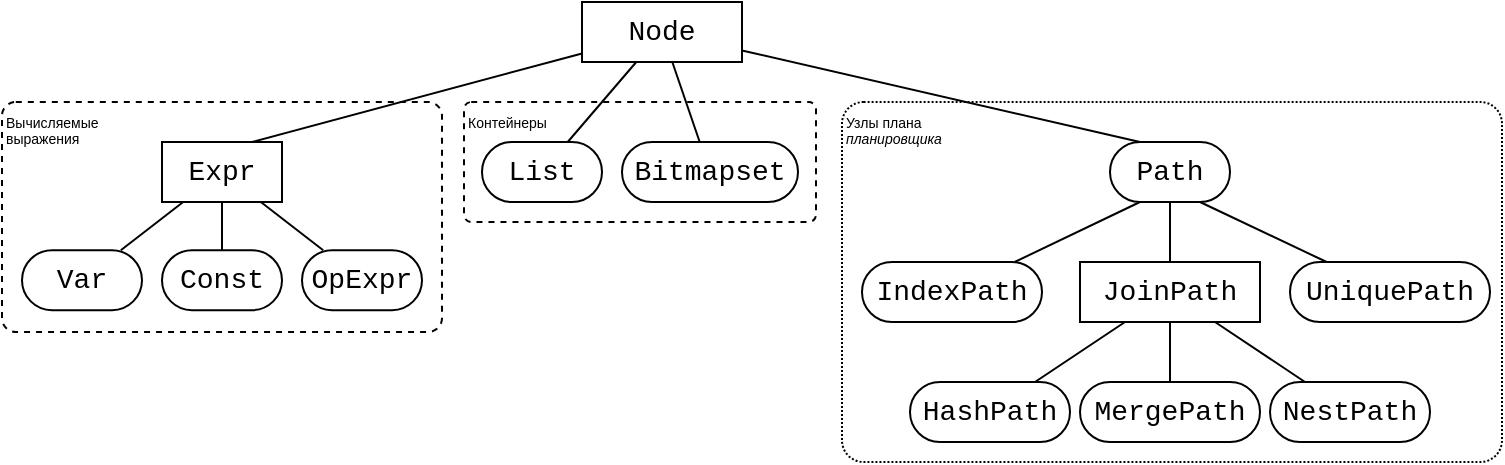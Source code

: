 <mxfile version="24.7.5">
  <diagram name="Страница — 1" id="5k1299rLq7RPXeqYmdn-">
    <mxGraphModel dx="980" dy="406" grid="1" gridSize="10" guides="1" tooltips="1" connect="1" arrows="1" fold="1" page="1" pageScale="1" pageWidth="827" pageHeight="1169" math="0" shadow="0">
      <root>
        <mxCell id="0" />
        <mxCell id="1" parent="0" />
        <mxCell id="W_Nbc-S-ifUgedUa4fpR-33" style="rounded=0;orthogonalLoop=1;jettySize=auto;html=1;endArrow=none;endFill=0;entryX=0.25;entryY=0;entryDx=0;entryDy=0;" parent="1" source="W_Nbc-S-ifUgedUa4fpR-7" target="W_Nbc-S-ifUgedUa4fpR-25" edge="1">
          <mxGeometry relative="1" as="geometry" />
        </mxCell>
        <mxCell id="W_Nbc-S-ifUgedUa4fpR-7" value="Node" style="text;html=1;align=center;verticalAlign=middle;whiteSpace=wrap;rounded=0;fontFamily=Courier New;fontSize=14;strokeColor=default;arcSize=0;" parent="1" vertex="1">
          <mxGeometry x="340" y="420" width="80" height="30" as="geometry" />
        </mxCell>
        <mxCell id="W_Nbc-S-ifUgedUa4fpR-8" value="List" style="text;html=1;align=center;verticalAlign=middle;whiteSpace=wrap;rounded=1;fontFamily=Courier New;fontSize=14;strokeColor=default;arcSize=50;" parent="1" vertex="1">
          <mxGeometry x="290" y="490" width="60" height="30" as="geometry" />
        </mxCell>
        <mxCell id="W_Nbc-S-ifUgedUa4fpR-9" value="Bitmapset" style="text;html=1;align=center;verticalAlign=middle;whiteSpace=wrap;rounded=1;fontFamily=Courier New;fontSize=14;strokeColor=default;arcSize=50;" parent="1" vertex="1">
          <mxGeometry x="360" y="490" width="88" height="30" as="geometry" />
        </mxCell>
        <mxCell id="W_Nbc-S-ifUgedUa4fpR-30" style="rounded=0;orthogonalLoop=1;jettySize=auto;html=1;endArrow=none;endFill=0;" parent="1" source="W_Nbc-S-ifUgedUa4fpR-11" target="W_Nbc-S-ifUgedUa4fpR-12" edge="1">
          <mxGeometry relative="1" as="geometry" />
        </mxCell>
        <mxCell id="W_Nbc-S-ifUgedUa4fpR-31" style="rounded=0;orthogonalLoop=1;jettySize=auto;html=1;endArrow=none;endFill=0;" parent="1" source="W_Nbc-S-ifUgedUa4fpR-11" target="W_Nbc-S-ifUgedUa4fpR-13" edge="1">
          <mxGeometry relative="1" as="geometry" />
        </mxCell>
        <mxCell id="W_Nbc-S-ifUgedUa4fpR-32" style="rounded=0;orthogonalLoop=1;jettySize=auto;html=1;endArrow=none;endFill=0;" parent="1" source="W_Nbc-S-ifUgedUa4fpR-11" target="W_Nbc-S-ifUgedUa4fpR-14" edge="1">
          <mxGeometry relative="1" as="geometry" />
        </mxCell>
        <mxCell id="W_Nbc-S-ifUgedUa4fpR-11" value="Expr" style="text;html=1;align=center;verticalAlign=middle;whiteSpace=wrap;rounded=0;fontFamily=Courier New;fontSize=14;strokeColor=default;arcSize=50;" parent="1" vertex="1">
          <mxGeometry x="130" y="490" width="60" height="30" as="geometry" />
        </mxCell>
        <mxCell id="W_Nbc-S-ifUgedUa4fpR-12" value="Var" style="text;html=1;align=center;verticalAlign=middle;whiteSpace=wrap;rounded=1;fontFamily=Courier New;fontSize=14;strokeColor=default;arcSize=50;" parent="1" vertex="1">
          <mxGeometry x="60" y="544.09" width="60" height="30" as="geometry" />
        </mxCell>
        <mxCell id="W_Nbc-S-ifUgedUa4fpR-13" value="Const" style="text;html=1;align=center;verticalAlign=middle;whiteSpace=wrap;rounded=1;fontFamily=Courier New;fontSize=14;strokeColor=default;arcSize=50;" parent="1" vertex="1">
          <mxGeometry x="130" y="544.09" width="60" height="30" as="geometry" />
        </mxCell>
        <mxCell id="W_Nbc-S-ifUgedUa4fpR-14" value="OpExpr" style="text;html=1;align=center;verticalAlign=middle;whiteSpace=wrap;rounded=1;fontFamily=Courier New;fontSize=14;strokeColor=default;arcSize=50;" parent="1" vertex="1">
          <mxGeometry x="200" y="544.09" width="60" height="30" as="geometry" />
        </mxCell>
        <mxCell id="W_Nbc-S-ifUgedUa4fpR-18" value="" style="endArrow=none;html=1;rounded=0;" parent="1" source="W_Nbc-S-ifUgedUa4fpR-8" target="W_Nbc-S-ifUgedUa4fpR-7" edge="1">
          <mxGeometry width="50" height="50" relative="1" as="geometry">
            <mxPoint x="310" y="460" as="sourcePoint" />
            <mxPoint x="360" y="410" as="targetPoint" />
          </mxGeometry>
        </mxCell>
        <mxCell id="W_Nbc-S-ifUgedUa4fpR-19" value="" style="endArrow=none;html=1;rounded=0;" parent="1" source="W_Nbc-S-ifUgedUa4fpR-9" target="W_Nbc-S-ifUgedUa4fpR-7" edge="1">
          <mxGeometry width="50" height="50" relative="1" as="geometry">
            <mxPoint x="220" y="486" as="sourcePoint" />
            <mxPoint x="360" y="444" as="targetPoint" />
          </mxGeometry>
        </mxCell>
        <mxCell id="W_Nbc-S-ifUgedUa4fpR-20" value="" style="endArrow=none;html=1;rounded=0;exitX=0.75;exitY=0;exitDx=0;exitDy=0;" parent="1" source="W_Nbc-S-ifUgedUa4fpR-11" target="W_Nbc-S-ifUgedUa4fpR-7" edge="1">
          <mxGeometry width="50" height="50" relative="1" as="geometry">
            <mxPoint x="280" y="484.09" as="sourcePoint" />
            <mxPoint x="330" y="449.999" as="targetPoint" />
          </mxGeometry>
        </mxCell>
        <mxCell id="W_Nbc-S-ifUgedUa4fpR-37" style="rounded=0;orthogonalLoop=1;jettySize=auto;html=1;endArrow=none;endFill=0;" parent="1" source="W_Nbc-S-ifUgedUa4fpR-25" target="W_Nbc-S-ifUgedUa4fpR-36" edge="1">
          <mxGeometry relative="1" as="geometry" />
        </mxCell>
        <mxCell id="W_Nbc-S-ifUgedUa4fpR-38" style="rounded=0;orthogonalLoop=1;jettySize=auto;html=1;endArrow=none;endFill=0;exitX=0.25;exitY=1;exitDx=0;exitDy=0;" parent="1" source="W_Nbc-S-ifUgedUa4fpR-25" target="W_Nbc-S-ifUgedUa4fpR-34" edge="1">
          <mxGeometry relative="1" as="geometry" />
        </mxCell>
        <mxCell id="W_Nbc-S-ifUgedUa4fpR-39" style="rounded=0;orthogonalLoop=1;jettySize=auto;html=1;endArrow=none;endFill=0;exitX=0.75;exitY=1;exitDx=0;exitDy=0;" parent="1" source="W_Nbc-S-ifUgedUa4fpR-25" target="W_Nbc-S-ifUgedUa4fpR-35" edge="1">
          <mxGeometry relative="1" as="geometry" />
        </mxCell>
        <mxCell id="W_Nbc-S-ifUgedUa4fpR-25" value="Path" style="text;html=1;align=center;verticalAlign=middle;whiteSpace=wrap;rounded=1;fontFamily=Courier New;fontSize=14;strokeColor=default;arcSize=50;" parent="1" vertex="1">
          <mxGeometry x="604" y="490" width="60" height="30" as="geometry" />
        </mxCell>
        <mxCell id="W_Nbc-S-ifUgedUa4fpR-34" value="IndexPath" style="text;html=1;align=center;verticalAlign=middle;whiteSpace=wrap;rounded=1;fontFamily=Courier New;fontSize=14;strokeColor=default;arcSize=50;" parent="1" vertex="1">
          <mxGeometry x="480" y="550" width="90" height="30" as="geometry" />
        </mxCell>
        <mxCell id="W_Nbc-S-ifUgedUa4fpR-35" value="UniquePath" style="text;html=1;align=center;verticalAlign=middle;whiteSpace=wrap;rounded=1;fontFamily=Courier New;fontSize=14;strokeColor=default;arcSize=50;" parent="1" vertex="1">
          <mxGeometry x="694" y="550" width="100" height="30" as="geometry" />
        </mxCell>
        <mxCell id="W_Nbc-S-ifUgedUa4fpR-44" style="rounded=0;orthogonalLoop=1;jettySize=auto;html=1;endArrow=none;endFill=0;" parent="1" source="W_Nbc-S-ifUgedUa4fpR-36" target="W_Nbc-S-ifUgedUa4fpR-41" edge="1">
          <mxGeometry relative="1" as="geometry" />
        </mxCell>
        <mxCell id="W_Nbc-S-ifUgedUa4fpR-45" style="rounded=0;orthogonalLoop=1;jettySize=auto;html=1;endArrow=none;endFill=0;" parent="1" source="W_Nbc-S-ifUgedUa4fpR-36" target="W_Nbc-S-ifUgedUa4fpR-42" edge="1">
          <mxGeometry relative="1" as="geometry" />
        </mxCell>
        <mxCell id="W_Nbc-S-ifUgedUa4fpR-46" style="rounded=0;orthogonalLoop=1;jettySize=auto;html=1;endArrow=none;endFill=0;exitX=0.75;exitY=1;exitDx=0;exitDy=0;" parent="1" source="W_Nbc-S-ifUgedUa4fpR-36" target="W_Nbc-S-ifUgedUa4fpR-43" edge="1">
          <mxGeometry relative="1" as="geometry" />
        </mxCell>
        <mxCell id="W_Nbc-S-ifUgedUa4fpR-36" value="JoinPath" style="text;html=1;align=center;verticalAlign=middle;whiteSpace=wrap;rounded=0;fontFamily=Courier New;fontSize=14;fillColor=none;strokeColor=default;arcSize=50;comic=0;" parent="1" vertex="1">
          <mxGeometry x="589" y="550" width="90" height="30" as="geometry" />
        </mxCell>
        <mxCell id="W_Nbc-S-ifUgedUa4fpR-41" value="HashPath" style="text;html=1;align=center;verticalAlign=middle;whiteSpace=wrap;rounded=1;fontFamily=Courier New;fontSize=14;strokeColor=default;arcSize=50;" parent="1" vertex="1">
          <mxGeometry x="504" y="610" width="80" height="30" as="geometry" />
        </mxCell>
        <mxCell id="W_Nbc-S-ifUgedUa4fpR-42" value="MergePath" style="text;html=1;align=center;verticalAlign=middle;whiteSpace=wrap;rounded=1;fontFamily=Courier New;fontSize=14;strokeColor=default;arcSize=50;" parent="1" vertex="1">
          <mxGeometry x="589" y="610" width="90" height="30" as="geometry" />
        </mxCell>
        <mxCell id="W_Nbc-S-ifUgedUa4fpR-43" value="NestPath" style="text;html=1;align=center;verticalAlign=middle;whiteSpace=wrap;rounded=1;fontFamily=Courier New;fontSize=14;strokeColor=default;arcSize=50;" parent="1" vertex="1">
          <mxGeometry x="684" y="610" width="80" height="30" as="geometry" />
        </mxCell>
        <mxCell id="W_Nbc-S-ifUgedUa4fpR-48" value="Вычисляемые&lt;div style=&quot;font-size: 7px;&quot;&gt;выражения&lt;/div&gt;" style="rounded=1;whiteSpace=wrap;html=1;dashed=1;fillColor=none;align=left;verticalAlign=top;fontSize=7;arcSize=6;" parent="1" vertex="1">
          <mxGeometry x="50" y="470" width="220" height="115" as="geometry" />
        </mxCell>
        <mxCell id="W_Nbc-S-ifUgedUa4fpR-49" value="Контейнеры" style="rounded=1;whiteSpace=wrap;html=1;dashed=1;fillColor=none;align=left;verticalAlign=top;fontSize=7;arcSize=6;" parent="1" vertex="1">
          <mxGeometry x="281" y="470" width="176" height="60" as="geometry" />
        </mxCell>
        <mxCell id="W_Nbc-S-ifUgedUa4fpR-51" value="Узлы плана&lt;div&gt;&lt;i&gt;планировщика&lt;/i&gt;&lt;/div&gt;" style="rounded=1;whiteSpace=wrap;html=1;dashed=1;fillColor=none;align=left;verticalAlign=top;fontSize=7;arcSize=6;dashPattern=1 1;" parent="1" vertex="1">
          <mxGeometry x="470" y="470" width="330" height="180" as="geometry" />
        </mxCell>
      </root>
    </mxGraphModel>
  </diagram>
</mxfile>
